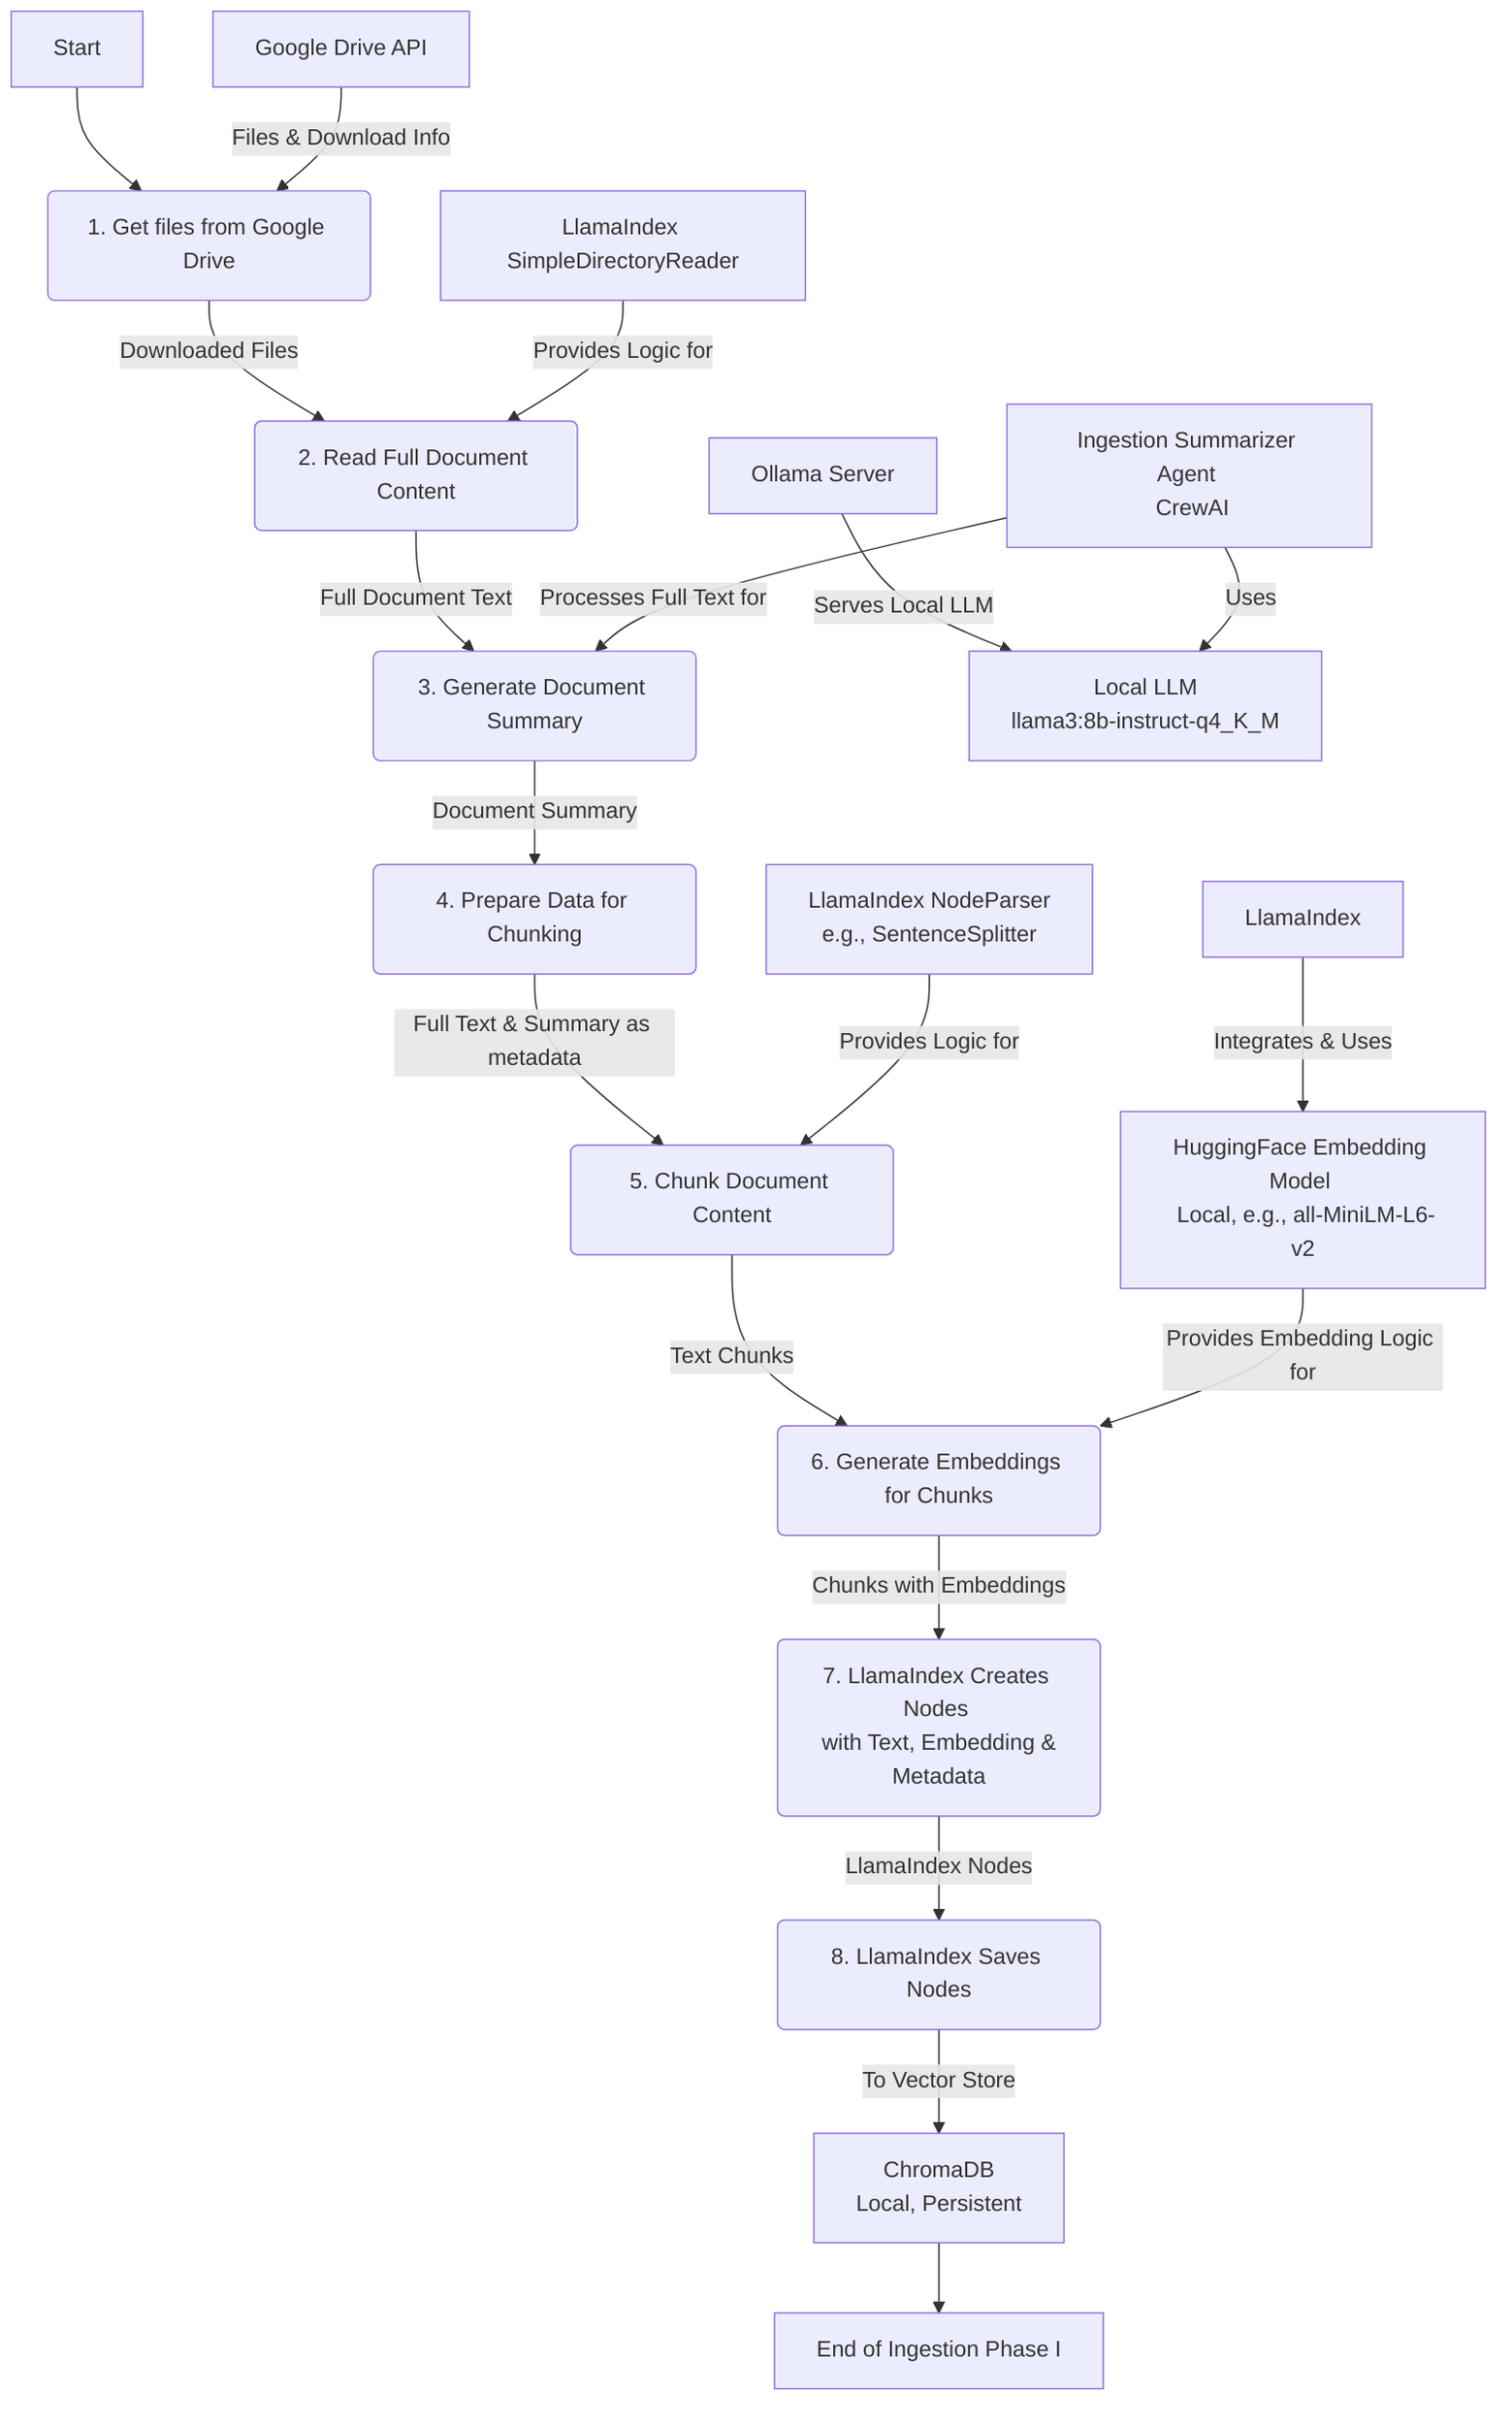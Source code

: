 graph TD
    A[Start] --> B(1. Get files from Google Drive);
    C[Google Drive API] -- Files & Download Info --> B;
    B -- Downloaded Files --> D(2. Read Full Document Content);
    E[LlamaIndex SimpleDirectoryReader] -- Provides Logic for --> D;
    D -- Full Document Text --> S(3. Generate Document Summary);
    OLLAMA[Ollama Server] -- Serves Local LLM --> LLM_LOCAL[Local LLM <br/> llama3:8b-instruct-q4_K_M];
    AGENT_SUM[Ingestion Summarizer Agent <br/> CrewAI] -- Uses --> LLM_LOCAL;
    AGENT_SUM -- Processes Full Text for --> S;
    S -- Document Summary --> H_PRE(4. Prepare Data for Chunking);
    H_PRE -- Full Text & Summary as metadata --> D_CHUNK(5. Chunk Document Content);
    E_CHUNK[LlamaIndex NodeParser <br/> e.g., SentenceSplitter] -- Provides Logic for --> D_CHUNK;
    D_CHUNK -- Text Chunks --> F(6. Generate Embeddings for Chunks);
    E_EMBED[LlamaIndex] -- Integrates & Uses --> G[HuggingFace Embedding Model <br/> Local, e.g., all-MiniLM-L6-v2];
    G -- Provides Embedding Logic for --> F;
    F -- Chunks with Embeddings --> H(7. LlamaIndex Creates Nodes <br/> with Text, Embedding & Metadata);
    H -- LlamaIndex Nodes --> J(8. LlamaIndex Saves Nodes);
    J -- To Vector Store --> K[ChromaDB <br/> Local, Persistent];
    K --> Z[End of Ingestion Phase I];